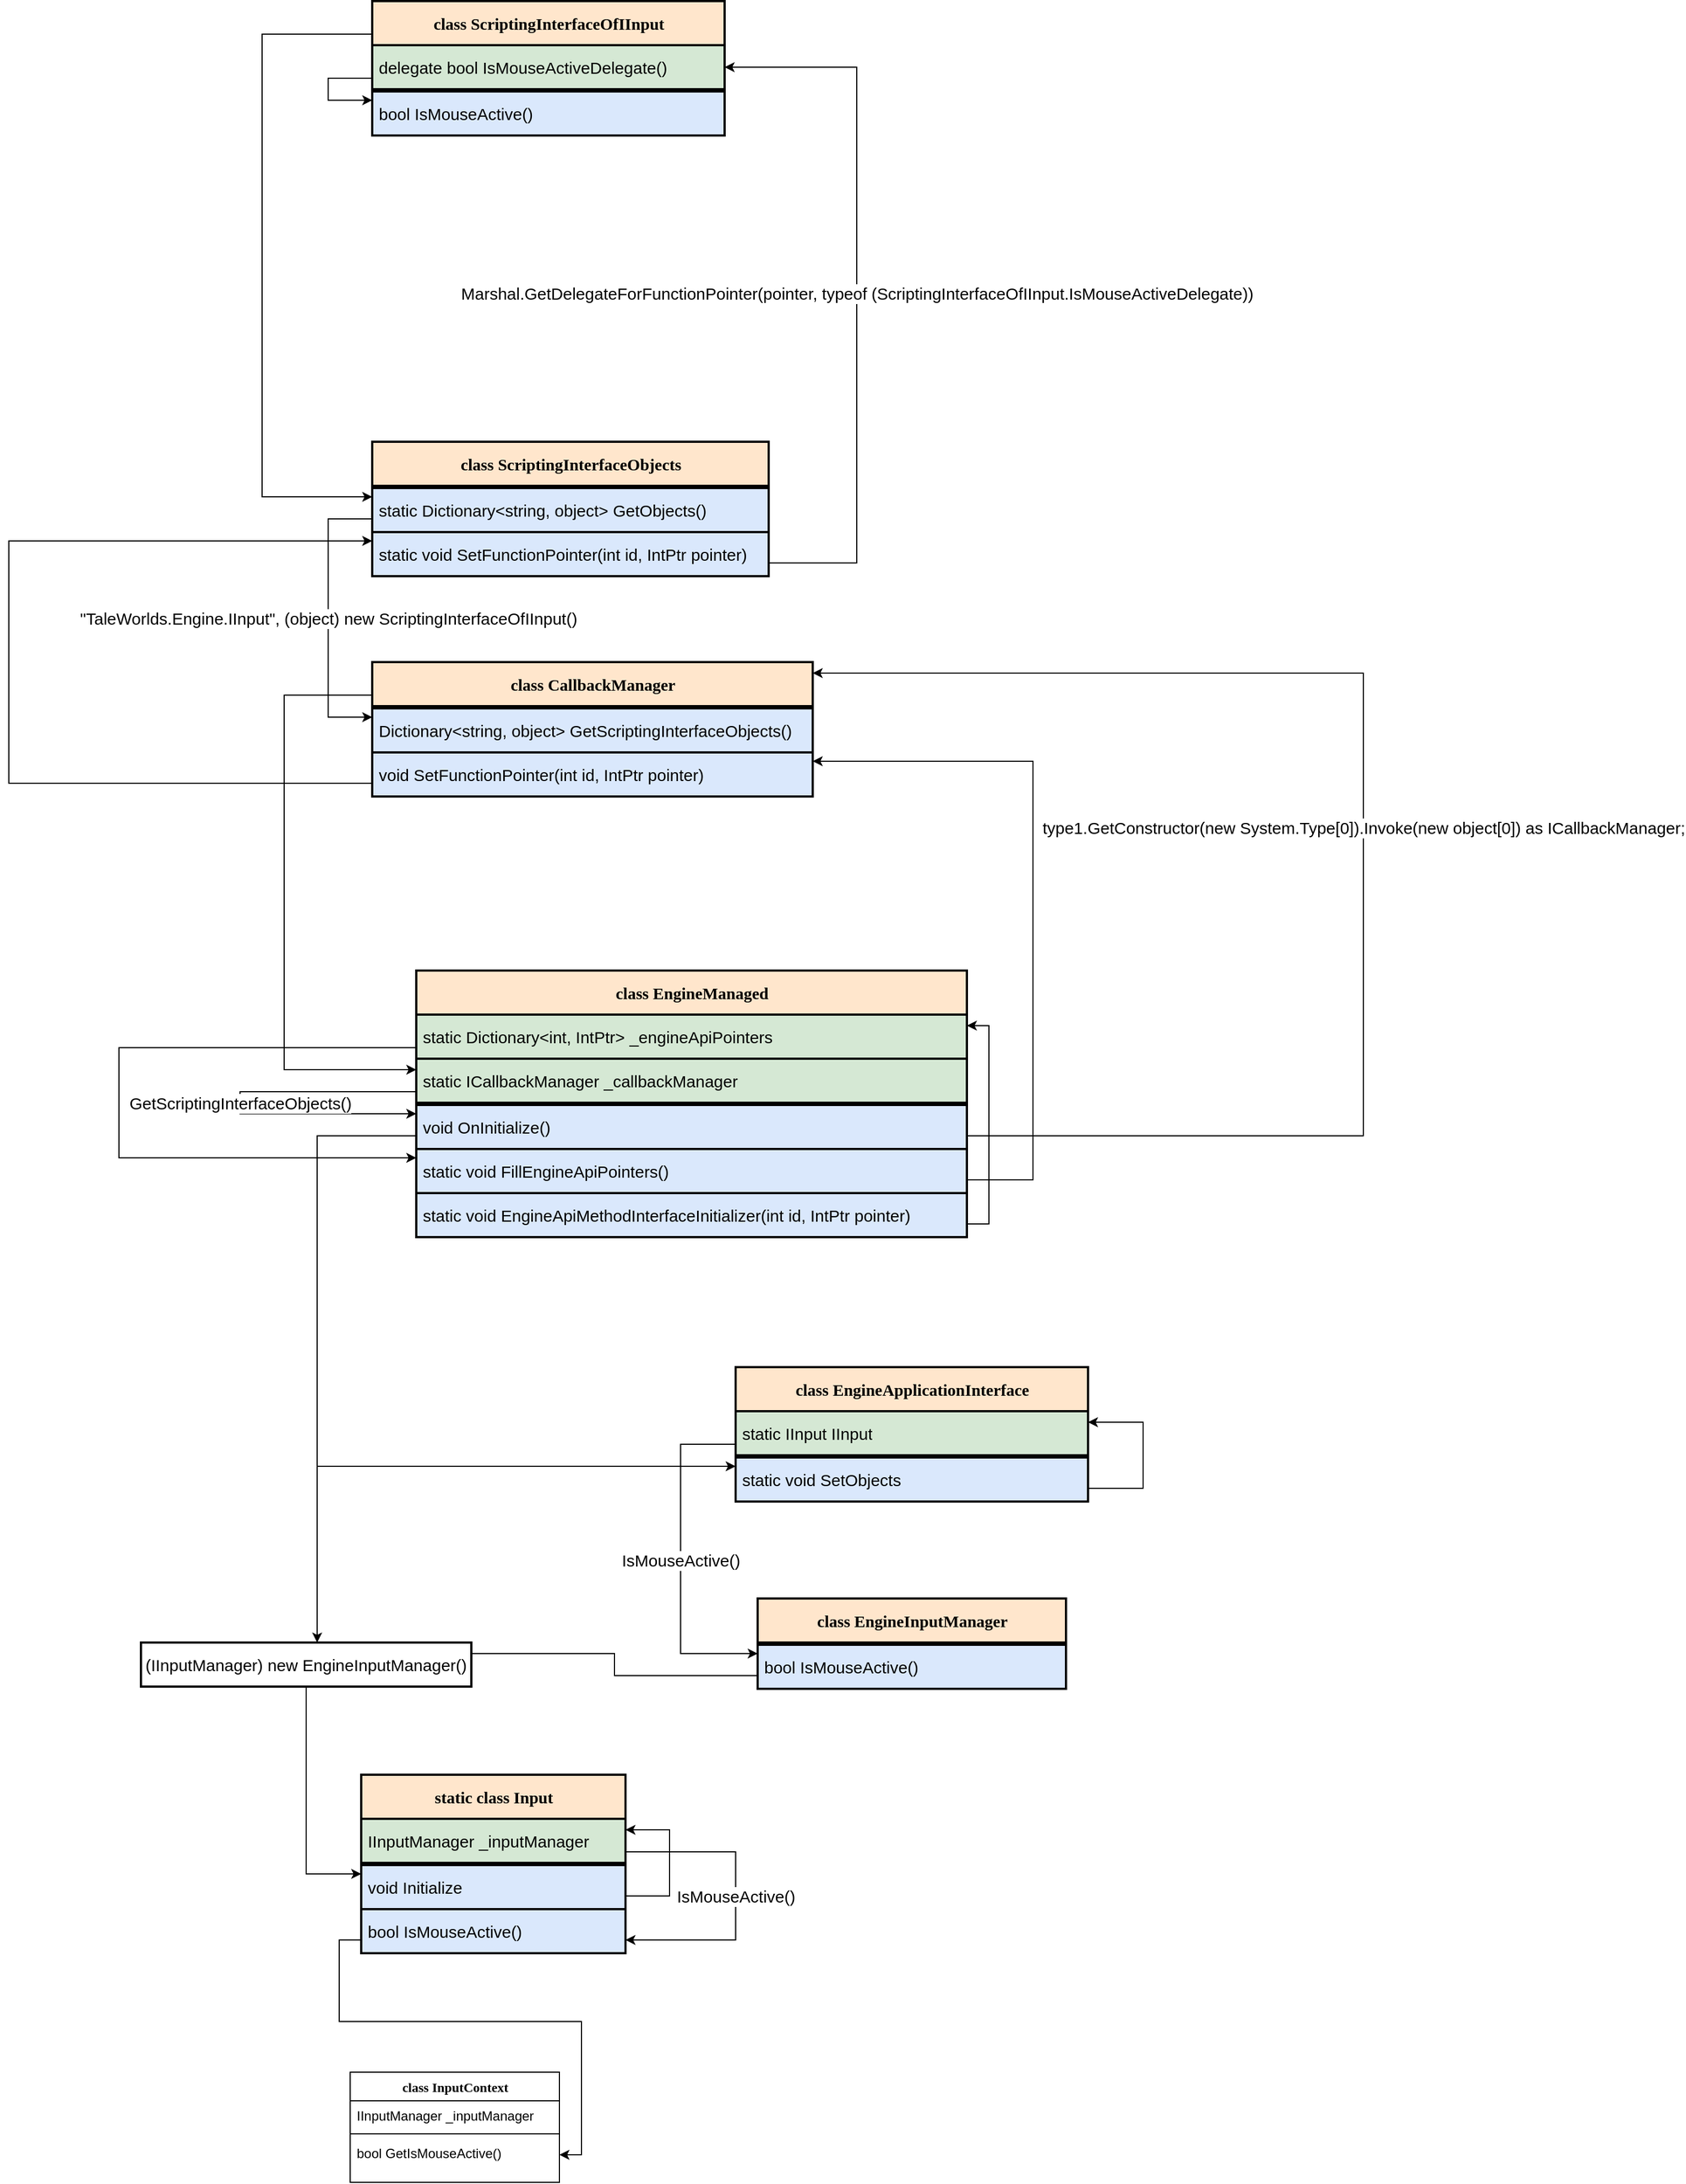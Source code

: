 <mxfile version="14.8.0" type="github">
  <diagram name="Page-1" id="6133507b-19e7-1e82-6fc7-422aa6c4b21f">
    <mxGraphModel dx="1422" dy="1612" grid="1" gridSize="10" guides="1" tooltips="1" connect="1" arrows="1" fold="1" page="1" pageScale="1" pageWidth="1100" pageHeight="850" background="none" math="0" shadow="0">
      <root>
        <mxCell id="0" />
        <mxCell id="1" parent="0" />
        <mxCell id="yH2N4LVDHTNYknIPU6K9-19" value="static class Input" style="swimlane;html=1;fontStyle=1;align=center;verticalAlign=middle;childLayout=stackLayout;horizontal=1;startSize=40;horizontalStack=0;resizeParent=1;resizeLast=0;collapsible=1;marginBottom=0;swimlaneFillColor=#ffffff;rounded=0;shadow=0;comic=0;labelBackgroundColor=none;strokeWidth=2;fontFamily=Verdana;fontSize=15;swimlaneLine=1;flipH=1;flipV=0;fillColor=#ffe6cc;" parent="1" vertex="1">
          <mxGeometry x="750" y="770" width="240" height="162" as="geometry" />
        </mxCell>
        <mxCell id="8lbFRNuZKAljPc5YzSxJ-88" value="IsMouseActive()" style="edgeStyle=orthogonalEdgeStyle;rounded=0;jumpSize=6;orthogonalLoop=1;jettySize=auto;html=1;fontSize=15;" parent="yH2N4LVDHTNYknIPU6K9-19" source="yH2N4LVDHTNYknIPU6K9-21" target="yH2N4LVDHTNYknIPU6K9-36" edge="1">
          <mxGeometry relative="1" as="geometry">
            <Array as="points">
              <mxPoint x="340" y="70" />
              <mxPoint x="340" y="150" />
            </Array>
          </mxGeometry>
        </mxCell>
        <mxCell id="yH2N4LVDHTNYknIPU6K9-21" value="IInputManager _inputManager" style="text;align=left;verticalAlign=middle;spacingLeft=4;spacingRight=4;whiteSpace=wrap;overflow=hidden;rotatable=0;points=[[0,0.5],[1,0.5]];portConstraint=eastwest;horizontal=1;labelBorderColor=none;labelBackgroundColor=none;html=1;shadow=0;glass=0;sketch=0;rounded=0;fillColor=#d5e8d4;fontSize=15;strokeColor=#000000;strokeWidth=2;" parent="yH2N4LVDHTNYknIPU6K9-19" vertex="1">
          <mxGeometry y="40" width="240" height="40" as="geometry" />
        </mxCell>
        <mxCell id="yH2N4LVDHTNYknIPU6K9-22" value="" style="line;html=1;strokeWidth=1;fillColor=none;align=left;verticalAlign=middle;spacingTop=-1;spacingLeft=3;spacingRight=3;rotatable=0;labelPosition=right;points=[];portConstraint=eastwest;" parent="yH2N4LVDHTNYknIPU6K9-19" vertex="1">
          <mxGeometry y="80" width="240" height="2" as="geometry" />
        </mxCell>
        <mxCell id="8lbFRNuZKAljPc5YzSxJ-87" style="edgeStyle=orthogonalEdgeStyle;rounded=0;jumpSize=6;orthogonalLoop=1;jettySize=auto;html=1;fontSize=15;" parent="yH2N4LVDHTNYknIPU6K9-19" source="8lbFRNuZKAljPc5YzSxJ-2" target="yH2N4LVDHTNYknIPU6K9-21" edge="1">
          <mxGeometry relative="1" as="geometry">
            <Array as="points">
              <mxPoint x="280" y="110" />
              <mxPoint x="280" y="50" />
            </Array>
          </mxGeometry>
        </mxCell>
        <mxCell id="8lbFRNuZKAljPc5YzSxJ-2" value="void Initialize" style="text;html=1;fillColor=#dae8fc;align=left;verticalAlign=middle;spacingLeft=4;spacingRight=4;whiteSpace=wrap;overflow=hidden;rotatable=0;points=[[0,0.5],[1,0.5]];portConstraint=eastwest;fontSize=15;strokeColor=#000000;strokeWidth=2;" parent="yH2N4LVDHTNYknIPU6K9-19" vertex="1">
          <mxGeometry y="82" width="240" height="40" as="geometry" />
        </mxCell>
        <mxCell id="yH2N4LVDHTNYknIPU6K9-36" value="bool&amp;nbsp;IsMouseActive()" style="text;html=1;fillColor=#dae8fc;align=left;verticalAlign=middle;spacingLeft=4;spacingRight=4;whiteSpace=wrap;overflow=hidden;rotatable=0;points=[[0,0.5],[1,0.5]];portConstraint=eastwest;fontSize=15;strokeWidth=2;strokeColor=#000000;" parent="yH2N4LVDHTNYknIPU6K9-19" vertex="1">
          <mxGeometry y="122" width="240" height="40" as="geometry" />
        </mxCell>
        <mxCell id="yH2N4LVDHTNYknIPU6K9-32" value="class InputContext" style="swimlane;html=1;fontStyle=1;align=center;verticalAlign=top;childLayout=stackLayout;horizontal=1;startSize=26;horizontalStack=0;resizeParent=1;resizeLast=0;collapsible=1;marginBottom=0;swimlaneFillColor=#ffffff;rounded=0;shadow=0;comic=0;labelBackgroundColor=none;strokeWidth=1;fillColor=none;fontFamily=Verdana;fontSize=12;swimlaneLine=1;" parent="1" vertex="1">
          <mxGeometry x="740" y="1040" width="190" height="100" as="geometry" />
        </mxCell>
        <mxCell id="yH2N4LVDHTNYknIPU6K9-33" value="IInputManager&lt;span style=&quot;white-space: pre&quot;&gt; &lt;/span&gt;_inputManager" style="text;html=1;strokeColor=none;fillColor=none;align=left;verticalAlign=top;spacingLeft=4;spacingRight=4;whiteSpace=wrap;overflow=hidden;rotatable=0;points=[[0,0.5],[1,0.5]];portConstraint=eastwest;" parent="yH2N4LVDHTNYknIPU6K9-32" vertex="1">
          <mxGeometry y="26" width="190" height="26" as="geometry" />
        </mxCell>
        <mxCell id="yH2N4LVDHTNYknIPU6K9-34" value="" style="line;html=1;strokeWidth=1;fillColor=none;align=left;verticalAlign=middle;spacingTop=-1;spacingLeft=3;spacingRight=3;rotatable=0;labelPosition=right;points=[];portConstraint=eastwest;" parent="yH2N4LVDHTNYknIPU6K9-32" vertex="1">
          <mxGeometry y="52" width="190" height="8" as="geometry" />
        </mxCell>
        <mxCell id="yH2N4LVDHTNYknIPU6K9-35" value="bool&amp;nbsp;GetIsMouseActive()" style="text;html=1;strokeColor=none;fillColor=none;align=left;verticalAlign=top;spacingLeft=4;spacingRight=4;whiteSpace=wrap;overflow=hidden;rotatable=0;points=[[0,0.5],[1,0.5]];portConstraint=eastwest;" parent="yH2N4LVDHTNYknIPU6K9-32" vertex="1">
          <mxGeometry y="60" width="190" height="30" as="geometry" />
        </mxCell>
        <mxCell id="8lbFRNuZKAljPc5YzSxJ-86" style="edgeStyle=orthogonalEdgeStyle;rounded=0;jumpSize=6;orthogonalLoop=1;jettySize=auto;html=1;fontSize=15;" parent="1" source="znTwBpmv_6n1yEBI-d-O-4" target="8lbFRNuZKAljPc5YzSxJ-2" edge="1">
          <mxGeometry relative="1" as="geometry">
            <Array as="points">
              <mxPoint x="700" y="860" />
            </Array>
          </mxGeometry>
        </mxCell>
        <mxCell id="znTwBpmv_6n1yEBI-d-O-4" value="&lt;span style=&quot;font-size: 15px; background-color: rgb(255, 255, 255);&quot;&gt;(IInputManager) new EngineInputManager()&lt;/span&gt;" style="rounded=0;whiteSpace=wrap;html=1;fontSize=15;strokeWidth=2;" parent="1" vertex="1">
          <mxGeometry x="550" y="650" width="300" height="40" as="geometry" />
        </mxCell>
        <mxCell id="8lbFRNuZKAljPc5YzSxJ-31" style="edgeStyle=orthogonalEdgeStyle;rounded=0;jumpSize=6;orthogonalLoop=1;jettySize=auto;html=1;fontSize=15;" parent="1" source="yH2N4LVDHTNYknIPU6K9-36" target="yH2N4LVDHTNYknIPU6K9-35" edge="1">
          <mxGeometry relative="1" as="geometry">
            <Array as="points">
              <mxPoint x="730" y="920" />
              <mxPoint x="730" y="994" />
              <mxPoint x="950" y="994" />
              <mxPoint x="950" y="1115" />
            </Array>
          </mxGeometry>
        </mxCell>
        <mxCell id="8lbFRNuZKAljPc5YzSxJ-77" value="class EngineManaged" style="swimlane;html=1;fontStyle=1;align=center;verticalAlign=middle;childLayout=stackLayout;horizontal=1;startSize=40;horizontalStack=0;resizeParent=1;resizeLast=0;collapsible=1;marginBottom=0;swimlaneFillColor=#ffffff;rounded=0;shadow=0;comic=0;labelBackgroundColor=none;strokeWidth=2;fontFamily=Verdana;fontSize=15;swimlaneLine=1;flipH=1;flipV=0;fillColor=#ffe6cc;" parent="1" vertex="1">
          <mxGeometry x="800" y="40" width="500" height="242" as="geometry" />
        </mxCell>
        <mxCell id="8lbFRNuZKAljPc5YzSxJ-110" value="GetScriptingInterfaceObjects()" style="edgeStyle=orthogonalEdgeStyle;rounded=0;jumpSize=6;orthogonalLoop=1;jettySize=auto;html=1;fontSize=15;endArrow=classic;endFill=1;" parent="8lbFRNuZKAljPc5YzSxJ-77" source="8lbFRNuZKAljPc5YzSxJ-84" target="8lbFRNuZKAljPc5YzSxJ-82" edge="1">
          <mxGeometry relative="1" as="geometry">
            <Array as="points">
              <mxPoint x="-160" y="110" />
              <mxPoint x="-160" y="130" />
            </Array>
          </mxGeometry>
        </mxCell>
        <mxCell id="CqrycAwwvoVCevSgToH9-7" style="edgeStyle=orthogonalEdgeStyle;rounded=0;orthogonalLoop=1;jettySize=auto;html=1;" edge="1" parent="8lbFRNuZKAljPc5YzSxJ-77" source="CqrycAwwvoVCevSgToH9-6" target="CqrycAwwvoVCevSgToH9-3">
          <mxGeometry relative="1" as="geometry">
            <Array as="points">
              <mxPoint x="-270" y="70" />
              <mxPoint x="-270" y="170" />
            </Array>
          </mxGeometry>
        </mxCell>
        <mxCell id="CqrycAwwvoVCevSgToH9-6" value="static Dictionary&amp;lt;int, IntPtr&amp;gt; _engineApiPointers" style="text;align=left;verticalAlign=middle;spacingLeft=4;spacingRight=4;whiteSpace=wrap;overflow=hidden;rotatable=0;points=[[0,0.5],[1,0.5]];portConstraint=eastwest;horizontal=1;labelBorderColor=none;labelBackgroundColor=none;html=1;shadow=0;glass=0;sketch=0;rounded=0;fillColor=#d5e8d4;fontSize=15;strokeColor=#000000;strokeWidth=2;" vertex="1" parent="8lbFRNuZKAljPc5YzSxJ-77">
          <mxGeometry y="40" width="500" height="40" as="geometry" />
        </mxCell>
        <mxCell id="8lbFRNuZKAljPc5YzSxJ-84" value="static ICallbackManager _callbackManager" style="text;align=left;verticalAlign=middle;spacingLeft=4;spacingRight=4;whiteSpace=wrap;overflow=hidden;rotatable=0;points=[[0,0.5],[1,0.5]];portConstraint=eastwest;horizontal=1;labelBorderColor=none;labelBackgroundColor=none;html=1;shadow=0;glass=0;sketch=0;rounded=0;fillColor=#d5e8d4;fontSize=15;strokeColor=#000000;strokeWidth=2;" parent="8lbFRNuZKAljPc5YzSxJ-77" vertex="1">
          <mxGeometry y="80" width="500" height="40" as="geometry" />
        </mxCell>
        <mxCell id="8lbFRNuZKAljPc5YzSxJ-80" value="" style="line;html=1;strokeWidth=1;fillColor=none;align=left;verticalAlign=middle;spacingTop=-1;spacingLeft=3;spacingRight=3;rotatable=0;labelPosition=right;points=[];portConstraint=eastwest;" parent="8lbFRNuZKAljPc5YzSxJ-77" vertex="1">
          <mxGeometry y="120" width="500" height="2" as="geometry" />
        </mxCell>
        <mxCell id="8lbFRNuZKAljPc5YzSxJ-82" value="void OnInitialize()" style="text;html=1;fillColor=#dae8fc;align=left;verticalAlign=middle;spacingLeft=4;spacingRight=4;whiteSpace=wrap;overflow=hidden;rotatable=0;points=[[0,0.5],[1,0.5]];portConstraint=eastwest;fontSize=15;strokeColor=#000000;strokeWidth=2;" parent="8lbFRNuZKAljPc5YzSxJ-77" vertex="1">
          <mxGeometry y="122" width="500" height="40" as="geometry" />
        </mxCell>
        <mxCell id="CqrycAwwvoVCevSgToH9-3" value="static void FillEngineApiPointers()" style="text;html=1;fillColor=#dae8fc;align=left;verticalAlign=middle;spacingLeft=4;spacingRight=4;whiteSpace=wrap;overflow=hidden;rotatable=0;points=[[0,0.5],[1,0.5]];portConstraint=eastwest;fontSize=15;strokeColor=#000000;strokeWidth=2;" vertex="1" parent="8lbFRNuZKAljPc5YzSxJ-77">
          <mxGeometry y="162" width="500" height="40" as="geometry" />
        </mxCell>
        <mxCell id="CqrycAwwvoVCevSgToH9-9" style="edgeStyle=orthogonalEdgeStyle;rounded=0;orthogonalLoop=1;jettySize=auto;html=1;" edge="1" parent="8lbFRNuZKAljPc5YzSxJ-77" source="CqrycAwwvoVCevSgToH9-8" target="CqrycAwwvoVCevSgToH9-6">
          <mxGeometry relative="1" as="geometry">
            <Array as="points">
              <mxPoint x="520" y="230" />
              <mxPoint x="520" y="50" />
            </Array>
          </mxGeometry>
        </mxCell>
        <mxCell id="CqrycAwwvoVCevSgToH9-8" value="static void EngineApiMethodInterfaceInitializer(int id, IntPtr pointer)" style="text;html=1;fillColor=#dae8fc;align=left;verticalAlign=middle;spacingLeft=4;spacingRight=4;whiteSpace=wrap;overflow=hidden;rotatable=0;points=[[0,0.5],[1,0.5]];portConstraint=eastwest;fontSize=15;strokeColor=#000000;strokeWidth=2;" vertex="1" parent="8lbFRNuZKAljPc5YzSxJ-77">
          <mxGeometry y="202" width="500" height="40" as="geometry" />
        </mxCell>
        <mxCell id="8lbFRNuZKAljPc5YzSxJ-85" style="edgeStyle=orthogonalEdgeStyle;rounded=0;jumpSize=6;orthogonalLoop=1;jettySize=auto;html=1;fontSize=15;" parent="1" source="8lbFRNuZKAljPc5YzSxJ-82" target="znTwBpmv_6n1yEBI-d-O-4" edge="1">
          <mxGeometry relative="1" as="geometry">
            <Array as="points">
              <mxPoint x="710" y="190" />
            </Array>
          </mxGeometry>
        </mxCell>
        <mxCell id="8lbFRNuZKAljPc5YzSxJ-90" value="class EngineInputManager" style="swimlane;html=1;fontStyle=1;align=center;verticalAlign=middle;childLayout=stackLayout;horizontal=1;startSize=40;horizontalStack=0;resizeParent=1;resizeLast=0;collapsible=1;marginBottom=0;swimlaneFillColor=#ffffff;rounded=0;shadow=0;comic=0;labelBackgroundColor=none;strokeWidth=2;fontFamily=Verdana;fontSize=15;swimlaneLine=1;flipH=1;flipV=0;fillColor=#ffe6cc;" parent="1" vertex="1">
          <mxGeometry x="1110" y="610" width="280" height="82" as="geometry" />
        </mxCell>
        <mxCell id="8lbFRNuZKAljPc5YzSxJ-93" value="" style="line;html=1;strokeWidth=1;fillColor=none;align=left;verticalAlign=middle;spacingTop=-1;spacingLeft=3;spacingRight=3;rotatable=0;labelPosition=right;points=[];portConstraint=eastwest;" parent="8lbFRNuZKAljPc5YzSxJ-90" vertex="1">
          <mxGeometry y="40" width="280" height="2" as="geometry" />
        </mxCell>
        <mxCell id="8lbFRNuZKAljPc5YzSxJ-94" value="bool IsMouseActive()" style="text;html=1;fillColor=#dae8fc;align=left;verticalAlign=middle;spacingLeft=4;spacingRight=4;whiteSpace=wrap;overflow=hidden;rotatable=0;points=[[0,0.5],[1,0.5]];portConstraint=eastwest;fontSize=15;strokeColor=#000000;strokeWidth=2;" parent="8lbFRNuZKAljPc5YzSxJ-90" vertex="1">
          <mxGeometry y="42" width="280" height="40" as="geometry" />
        </mxCell>
        <mxCell id="8lbFRNuZKAljPc5YzSxJ-95" style="edgeStyle=orthogonalEdgeStyle;rounded=0;jumpSize=6;orthogonalLoop=1;jettySize=auto;html=1;fontSize=15;endArrow=none;endFill=0;" parent="1" source="8lbFRNuZKAljPc5YzSxJ-94" target="znTwBpmv_6n1yEBI-d-O-4" edge="1">
          <mxGeometry relative="1" as="geometry">
            <Array as="points">
              <mxPoint x="980" y="680" />
              <mxPoint x="980" y="660" />
            </Array>
          </mxGeometry>
        </mxCell>
        <mxCell id="8lbFRNuZKAljPc5YzSxJ-96" value="class EngineApplicationInterface" style="swimlane;html=1;fontStyle=1;align=center;verticalAlign=middle;childLayout=stackLayout;horizontal=1;startSize=40;horizontalStack=0;resizeParent=1;resizeLast=0;collapsible=1;marginBottom=0;swimlaneFillColor=#ffffff;rounded=0;shadow=0;comic=0;labelBackgroundColor=none;strokeWidth=2;fontFamily=Verdana;fontSize=15;swimlaneLine=1;flipH=1;flipV=0;fillColor=#ffe6cc;" parent="1" vertex="1">
          <mxGeometry x="1090" y="400" width="320" height="122" as="geometry" />
        </mxCell>
        <mxCell id="8lbFRNuZKAljPc5YzSxJ-97" value="static IInput IInput" style="text;align=left;verticalAlign=middle;spacingLeft=4;spacingRight=4;whiteSpace=wrap;overflow=hidden;rotatable=0;points=[[0,0.5],[1,0.5]];portConstraint=eastwest;horizontal=1;labelBorderColor=none;labelBackgroundColor=none;html=1;shadow=0;glass=0;sketch=0;rounded=0;fillColor=#d5e8d4;fontSize=15;strokeColor=#000000;strokeWidth=2;" parent="8lbFRNuZKAljPc5YzSxJ-96" vertex="1">
          <mxGeometry y="40" width="320" height="40" as="geometry" />
        </mxCell>
        <mxCell id="8lbFRNuZKAljPc5YzSxJ-99" value="" style="line;html=1;strokeWidth=1;fillColor=none;align=left;verticalAlign=middle;spacingTop=-1;spacingLeft=3;spacingRight=3;rotatable=0;labelPosition=right;points=[];portConstraint=eastwest;" parent="8lbFRNuZKAljPc5YzSxJ-96" vertex="1">
          <mxGeometry y="80" width="320" height="2" as="geometry" />
        </mxCell>
        <mxCell id="8lbFRNuZKAljPc5YzSxJ-103" style="edgeStyle=orthogonalEdgeStyle;rounded=0;jumpSize=6;orthogonalLoop=1;jettySize=auto;html=1;fontSize=15;endArrow=classic;endFill=1;" parent="8lbFRNuZKAljPc5YzSxJ-96" source="8lbFRNuZKAljPc5YzSxJ-101" target="8lbFRNuZKAljPc5YzSxJ-97" edge="1">
          <mxGeometry relative="1" as="geometry">
            <Array as="points">
              <mxPoint x="370" y="110" />
              <mxPoint x="370" y="50" />
            </Array>
          </mxGeometry>
        </mxCell>
        <mxCell id="8lbFRNuZKAljPc5YzSxJ-101" value="static void SetObjects" style="text;html=1;fillColor=#dae8fc;align=left;verticalAlign=middle;spacingLeft=4;spacingRight=4;whiteSpace=wrap;overflow=hidden;rotatable=0;points=[[0,0.5],[1,0.5]];portConstraint=eastwest;fontSize=15;strokeColor=#000000;strokeWidth=2;" parent="8lbFRNuZKAljPc5YzSxJ-96" vertex="1">
          <mxGeometry y="82" width="320" height="40" as="geometry" />
        </mxCell>
        <mxCell id="8lbFRNuZKAljPc5YzSxJ-102" value="IsMouseActive()" style="edgeStyle=orthogonalEdgeStyle;rounded=0;jumpSize=6;orthogonalLoop=1;jettySize=auto;html=1;fontSize=15;endArrow=classic;endFill=1;" parent="1" source="8lbFRNuZKAljPc5YzSxJ-97" target="8lbFRNuZKAljPc5YzSxJ-94" edge="1">
          <mxGeometry relative="1" as="geometry">
            <Array as="points">
              <mxPoint x="1040" y="470" />
              <mxPoint x="1040" y="660" />
            </Array>
          </mxGeometry>
        </mxCell>
        <mxCell id="8lbFRNuZKAljPc5YzSxJ-109" style="edgeStyle=orthogonalEdgeStyle;rounded=0;jumpSize=6;orthogonalLoop=1;jettySize=auto;html=1;fontSize=15;endArrow=classic;endFill=1;" parent="1" source="8lbFRNuZKAljPc5YzSxJ-82" target="8lbFRNuZKAljPc5YzSxJ-101" edge="1">
          <mxGeometry relative="1" as="geometry">
            <Array as="points">
              <mxPoint x="710" y="190" />
              <mxPoint x="710" y="490" />
            </Array>
          </mxGeometry>
        </mxCell>
        <mxCell id="8lbFRNuZKAljPc5YzSxJ-119" style="edgeStyle=orthogonalEdgeStyle;rounded=0;jumpSize=6;orthogonalLoop=1;jettySize=auto;html=1;fontSize=15;endArrow=classic;endFill=1;" parent="1" source="8lbFRNuZKAljPc5YzSxJ-111" target="8lbFRNuZKAljPc5YzSxJ-84" edge="1">
          <mxGeometry relative="1" as="geometry">
            <Array as="points">
              <mxPoint x="680" y="-210" />
              <mxPoint x="680" y="130" />
            </Array>
          </mxGeometry>
        </mxCell>
        <mxCell id="8lbFRNuZKAljPc5YzSxJ-111" value="class CallbackManager" style="swimlane;html=1;fontStyle=1;align=center;verticalAlign=middle;childLayout=stackLayout;horizontal=1;startSize=40;horizontalStack=0;resizeParent=1;resizeLast=0;collapsible=1;marginBottom=0;swimlaneFillColor=#ffffff;rounded=0;shadow=0;comic=0;labelBackgroundColor=none;strokeWidth=2;fontFamily=Verdana;fontSize=15;swimlaneLine=1;flipH=1;flipV=0;fillColor=#ffe6cc;" parent="1" vertex="1">
          <mxGeometry x="760" y="-240" width="400" height="122" as="geometry" />
        </mxCell>
        <mxCell id="8lbFRNuZKAljPc5YzSxJ-115" value="" style="line;html=1;strokeWidth=1;fillColor=none;align=left;verticalAlign=middle;spacingTop=-1;spacingLeft=3;spacingRight=3;rotatable=0;labelPosition=right;points=[];portConstraint=eastwest;" parent="8lbFRNuZKAljPc5YzSxJ-111" vertex="1">
          <mxGeometry y="40" width="400" height="2" as="geometry" />
        </mxCell>
        <mxCell id="8lbFRNuZKAljPc5YzSxJ-116" value="Dictionary&amp;lt;string, object&amp;gt; GetScriptingInterfaceObjects()" style="text;html=1;fillColor=#dae8fc;align=left;verticalAlign=middle;spacingLeft=4;spacingRight=4;whiteSpace=wrap;overflow=hidden;rotatable=0;points=[[0,0.5],[1,0.5]];portConstraint=eastwest;fontSize=15;strokeColor=#000000;strokeWidth=2;" parent="8lbFRNuZKAljPc5YzSxJ-111" vertex="1">
          <mxGeometry y="42" width="400" height="40" as="geometry" />
        </mxCell>
        <mxCell id="CqrycAwwvoVCevSgToH9-1" value="void SetFunctionPointer(int id, IntPtr pointer)" style="text;html=1;fillColor=#dae8fc;align=left;verticalAlign=middle;spacingLeft=4;spacingRight=4;whiteSpace=wrap;overflow=hidden;rotatable=0;points=[[0,0.5],[1,0.5]];portConstraint=eastwest;fontSize=15;strokeColor=#000000;strokeWidth=2;" vertex="1" parent="8lbFRNuZKAljPc5YzSxJ-111">
          <mxGeometry y="82" width="400" height="40" as="geometry" />
        </mxCell>
        <mxCell id="8lbFRNuZKAljPc5YzSxJ-118" value="type1.GetConstructor(new System.Type[0]).Invoke(new object[0]) as ICallbackManager;" style="edgeStyle=orthogonalEdgeStyle;rounded=0;jumpSize=6;orthogonalLoop=1;jettySize=auto;html=1;fontSize=15;endArrow=classic;endFill=1;" parent="1" source="8lbFRNuZKAljPc5YzSxJ-82" target="8lbFRNuZKAljPc5YzSxJ-111" edge="1">
          <mxGeometry relative="1" as="geometry">
            <Array as="points">
              <mxPoint x="1660" y="190" />
              <mxPoint x="1660" y="-230" />
            </Array>
          </mxGeometry>
        </mxCell>
        <mxCell id="8lbFRNuZKAljPc5YzSxJ-120" value="class ScriptingInterfaceObjects" style="swimlane;html=1;fontStyle=1;align=center;verticalAlign=middle;childLayout=stackLayout;horizontal=1;startSize=40;horizontalStack=0;resizeParent=1;resizeLast=0;collapsible=1;marginBottom=0;swimlaneFillColor=#ffffff;rounded=0;shadow=0;comic=0;labelBackgroundColor=none;strokeWidth=2;fontFamily=Verdana;fontSize=15;swimlaneLine=1;flipH=1;flipV=0;fillColor=#ffe6cc;" parent="1" vertex="1">
          <mxGeometry x="760" y="-440" width="360" height="122" as="geometry" />
        </mxCell>
        <mxCell id="8lbFRNuZKAljPc5YzSxJ-123" value="" style="line;html=1;strokeWidth=1;fillColor=none;align=left;verticalAlign=middle;spacingTop=-1;spacingLeft=3;spacingRight=3;rotatable=0;labelPosition=right;points=[];portConstraint=eastwest;" parent="8lbFRNuZKAljPc5YzSxJ-120" vertex="1">
          <mxGeometry y="40" width="360" height="2" as="geometry" />
        </mxCell>
        <mxCell id="8lbFRNuZKAljPc5YzSxJ-124" value="static Dictionary&amp;lt;string, object&amp;gt; GetObjects()" style="text;html=1;fillColor=#dae8fc;align=left;verticalAlign=middle;spacingLeft=4;spacingRight=4;whiteSpace=wrap;overflow=hidden;rotatable=0;points=[[0,0.5],[1,0.5]];portConstraint=eastwest;fontSize=15;strokeColor=#000000;strokeWidth=2;" parent="8lbFRNuZKAljPc5YzSxJ-120" vertex="1">
          <mxGeometry y="42" width="360" height="40" as="geometry" />
        </mxCell>
        <mxCell id="8lbFRNuZKAljPc5YzSxJ-135" value="static void SetFunctionPointer(int id, IntPtr pointer)" style="text;html=1;fillColor=#dae8fc;align=left;verticalAlign=middle;spacingLeft=4;spacingRight=4;whiteSpace=wrap;overflow=hidden;rotatable=0;points=[[0,0.5],[1,0.5]];portConstraint=eastwest;fontSize=15;strokeColor=#000000;strokeWidth=2;" parent="8lbFRNuZKAljPc5YzSxJ-120" vertex="1">
          <mxGeometry y="82" width="360" height="40" as="geometry" />
        </mxCell>
        <mxCell id="8lbFRNuZKAljPc5YzSxJ-125" value="&quot;TaleWorlds.Engine.IInput&quot;, (object) new ScriptingInterfaceOfIInput()" style="edgeStyle=orthogonalEdgeStyle;rounded=0;jumpSize=6;orthogonalLoop=1;jettySize=auto;html=1;fontSize=15;endArrow=classic;endFill=1;" parent="1" source="8lbFRNuZKAljPc5YzSxJ-124" target="8lbFRNuZKAljPc5YzSxJ-116" edge="1">
          <mxGeometry relative="1" as="geometry">
            <Array as="points">
              <mxPoint x="720" y="-370" />
              <mxPoint x="720" y="-190" />
            </Array>
          </mxGeometry>
        </mxCell>
        <mxCell id="8lbFRNuZKAljPc5YzSxJ-141" style="edgeStyle=orthogonalEdgeStyle;rounded=0;jumpSize=6;orthogonalLoop=1;jettySize=auto;html=1;fontSize=15;endArrow=classic;endFill=1;" parent="1" source="8lbFRNuZKAljPc5YzSxJ-129" target="8lbFRNuZKAljPc5YzSxJ-124" edge="1">
          <mxGeometry relative="1" as="geometry">
            <Array as="points">
              <mxPoint x="660" y="-810" />
              <mxPoint x="660" y="-390" />
            </Array>
          </mxGeometry>
        </mxCell>
        <mxCell id="8lbFRNuZKAljPc5YzSxJ-129" value="class ScriptingInterfaceOfIInput" style="swimlane;html=1;fontStyle=1;align=center;verticalAlign=middle;childLayout=stackLayout;horizontal=1;startSize=40;horizontalStack=0;resizeParent=1;resizeLast=0;collapsible=1;marginBottom=0;swimlaneFillColor=#ffffff;rounded=0;shadow=0;comic=0;labelBackgroundColor=none;strokeWidth=2;fontFamily=Verdana;fontSize=15;swimlaneLine=1;flipH=1;flipV=0;fillColor=#ffe6cc;" parent="1" vertex="1">
          <mxGeometry x="760" y="-840" width="320" height="122" as="geometry" />
        </mxCell>
        <mxCell id="8lbFRNuZKAljPc5YzSxJ-136" style="edgeStyle=orthogonalEdgeStyle;rounded=0;jumpSize=6;orthogonalLoop=1;jettySize=auto;html=1;fontSize=15;endArrow=classic;endFill=1;" parent="8lbFRNuZKAljPc5YzSxJ-129" source="8lbFRNuZKAljPc5YzSxJ-133" target="8lbFRNuZKAljPc5YzSxJ-131" edge="1">
          <mxGeometry relative="1" as="geometry">
            <Array as="points">
              <mxPoint x="-40" y="70" />
              <mxPoint x="-40" y="90" />
            </Array>
          </mxGeometry>
        </mxCell>
        <mxCell id="8lbFRNuZKAljPc5YzSxJ-133" value="delegate bool IsMouseActiveDelegate()" style="text;align=left;verticalAlign=middle;spacingLeft=4;spacingRight=4;whiteSpace=wrap;overflow=hidden;rotatable=0;points=[[0,0.5],[1,0.5]];portConstraint=eastwest;horizontal=1;labelBorderColor=none;labelBackgroundColor=none;html=1;shadow=0;glass=0;sketch=0;rounded=0;fillColor=#d5e8d4;fontSize=15;strokeColor=#000000;strokeWidth=2;" parent="8lbFRNuZKAljPc5YzSxJ-129" vertex="1">
          <mxGeometry y="40" width="320" height="40" as="geometry" />
        </mxCell>
        <mxCell id="8lbFRNuZKAljPc5YzSxJ-130" value="" style="line;html=1;strokeWidth=1;fillColor=none;align=left;verticalAlign=middle;spacingTop=-1;spacingLeft=3;spacingRight=3;rotatable=0;labelPosition=right;points=[];portConstraint=eastwest;" parent="8lbFRNuZKAljPc5YzSxJ-129" vertex="1">
          <mxGeometry y="80" width="320" height="2" as="geometry" />
        </mxCell>
        <mxCell id="8lbFRNuZKAljPc5YzSxJ-131" value="bool IsMouseActive()" style="text;html=1;fillColor=#dae8fc;align=left;verticalAlign=middle;spacingLeft=4;spacingRight=4;whiteSpace=wrap;overflow=hidden;rotatable=0;points=[[0,0.5],[1,0.5]];portConstraint=eastwest;fontSize=15;strokeColor=#000000;strokeWidth=2;" parent="8lbFRNuZKAljPc5YzSxJ-129" vertex="1">
          <mxGeometry y="82" width="320" height="40" as="geometry" />
        </mxCell>
        <mxCell id="8lbFRNuZKAljPc5YzSxJ-140" value="Marshal.GetDelegateForFunctionPointer(pointer, typeof (ScriptingInterfaceOfIInput.IsMouseActiveDelegate))" style="edgeStyle=orthogonalEdgeStyle;rounded=0;jumpSize=6;orthogonalLoop=1;jettySize=auto;html=1;fontSize=15;endArrow=classic;endFill=1;" parent="1" source="8lbFRNuZKAljPc5YzSxJ-135" target="8lbFRNuZKAljPc5YzSxJ-133" edge="1">
          <mxGeometry relative="1" as="geometry">
            <Array as="points">
              <mxPoint x="1200" y="-330" />
              <mxPoint x="1200" y="-780" />
            </Array>
          </mxGeometry>
        </mxCell>
        <mxCell id="CqrycAwwvoVCevSgToH9-2" style="edgeStyle=orthogonalEdgeStyle;rounded=0;orthogonalLoop=1;jettySize=auto;html=1;" edge="1" parent="1" source="CqrycAwwvoVCevSgToH9-1" target="8lbFRNuZKAljPc5YzSxJ-135">
          <mxGeometry relative="1" as="geometry">
            <Array as="points">
              <mxPoint x="430" y="-130" />
              <mxPoint x="430" y="-350" />
            </Array>
          </mxGeometry>
        </mxCell>
        <mxCell id="CqrycAwwvoVCevSgToH9-4" style="edgeStyle=orthogonalEdgeStyle;rounded=0;orthogonalLoop=1;jettySize=auto;html=1;" edge="1" parent="1" source="CqrycAwwvoVCevSgToH9-3" target="CqrycAwwvoVCevSgToH9-1">
          <mxGeometry relative="1" as="geometry">
            <Array as="points">
              <mxPoint x="1360" y="230" />
              <mxPoint x="1360" y="-150" />
            </Array>
          </mxGeometry>
        </mxCell>
      </root>
    </mxGraphModel>
  </diagram>
</mxfile>
